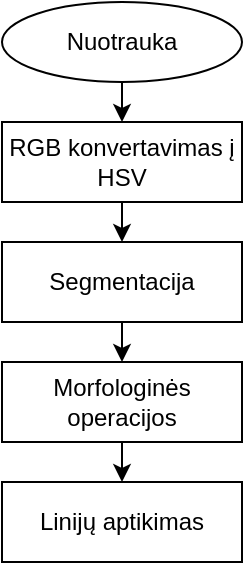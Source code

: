 <mxfile version="14.5.1" type="device"><diagram id="3AF7sUFPstgji8rXVuOM" name="Page-1"><mxGraphModel dx="460" dy="813" grid="0" gridSize="10" guides="1" tooltips="1" connect="1" arrows="1" fold="1" page="1" pageScale="1" pageWidth="850" pageHeight="1100" math="0" shadow="0"><root><mxCell id="0"/><mxCell id="1" parent="0"/><mxCell id="mZ53_zUSFEkdI0sCpP5c-14" style="edgeStyle=orthogonalEdgeStyle;rounded=0;orthogonalLoop=1;jettySize=auto;html=1;exitX=0.5;exitY=1;exitDx=0;exitDy=0;entryX=0.5;entryY=0;entryDx=0;entryDy=0;" parent="1" source="mZ53_zUSFEkdI0sCpP5c-1" target="mZ53_zUSFEkdI0sCpP5c-2" edge="1"><mxGeometry relative="1" as="geometry"/></mxCell><mxCell id="mZ53_zUSFEkdI0sCpP5c-1" value="Nuotrauka" style="ellipse;whiteSpace=wrap;html=1;" parent="1" vertex="1"><mxGeometry x="160" y="200" width="120" height="40" as="geometry"/></mxCell><mxCell id="mZ53_zUSFEkdI0sCpP5c-15" style="edgeStyle=orthogonalEdgeStyle;rounded=0;orthogonalLoop=1;jettySize=auto;html=1;exitX=0.5;exitY=1;exitDx=0;exitDy=0;entryX=0.5;entryY=0;entryDx=0;entryDy=0;" parent="1" source="mZ53_zUSFEkdI0sCpP5c-2" target="mZ53_zUSFEkdI0sCpP5c-3" edge="1"><mxGeometry relative="1" as="geometry"/></mxCell><mxCell id="mZ53_zUSFEkdI0sCpP5c-2" value="RGB konvertavimas į HSV" style="rounded=0;whiteSpace=wrap;html=1;" parent="1" vertex="1"><mxGeometry x="160" y="260" width="120" height="40" as="geometry"/></mxCell><mxCell id="mZ53_zUSFEkdI0sCpP5c-16" style="edgeStyle=orthogonalEdgeStyle;rounded=0;orthogonalLoop=1;jettySize=auto;html=1;exitX=0.5;exitY=1;exitDx=0;exitDy=0;entryX=0.5;entryY=0;entryDx=0;entryDy=0;" parent="1" source="mZ53_zUSFEkdI0sCpP5c-3" target="mZ53_zUSFEkdI0sCpP5c-4" edge="1"><mxGeometry relative="1" as="geometry"/></mxCell><mxCell id="mZ53_zUSFEkdI0sCpP5c-3" value="Segmentacija" style="rounded=0;whiteSpace=wrap;html=1;" parent="1" vertex="1"><mxGeometry x="160" y="320" width="120" height="40" as="geometry"/></mxCell><mxCell id="mZ53_zUSFEkdI0sCpP5c-17" style="edgeStyle=orthogonalEdgeStyle;rounded=0;orthogonalLoop=1;jettySize=auto;html=1;exitX=0.5;exitY=1;exitDx=0;exitDy=0;entryX=0.5;entryY=0;entryDx=0;entryDy=0;" parent="1" source="mZ53_zUSFEkdI0sCpP5c-4" target="mZ53_zUSFEkdI0sCpP5c-5" edge="1"><mxGeometry relative="1" as="geometry"/></mxCell><mxCell id="mZ53_zUSFEkdI0sCpP5c-4" value="Morfologinės operacijos" style="rounded=0;whiteSpace=wrap;html=1;" parent="1" vertex="1"><mxGeometry x="160" y="380" width="120" height="40" as="geometry"/></mxCell><mxCell id="mZ53_zUSFEkdI0sCpP5c-5" value="Linijų aptikimas" style="rounded=0;whiteSpace=wrap;html=1;" parent="1" vertex="1"><mxGeometry x="160" y="440" width="120" height="40" as="geometry"/></mxCell></root></mxGraphModel></diagram></mxfile>